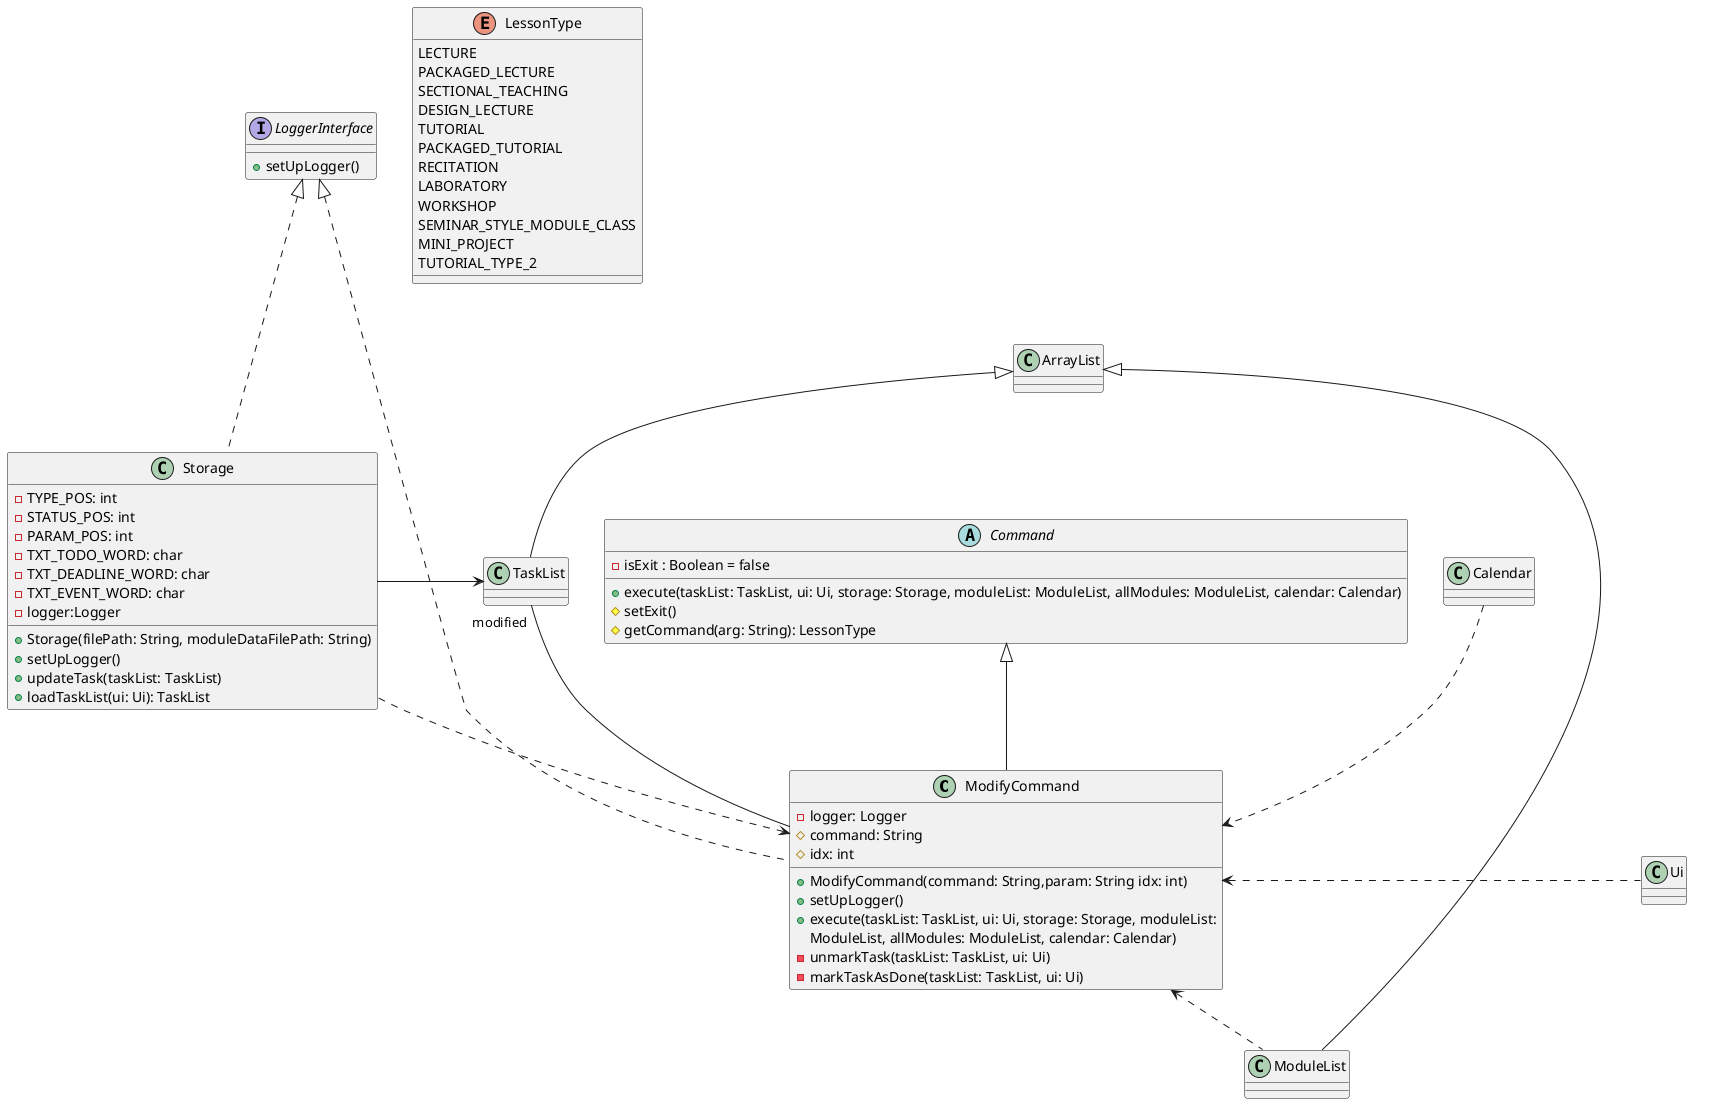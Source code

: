 @startuml
'https://plantuml.com/class-diagram

class ModifyCommand
class TaskList
interface LoggerInterface
class Ui
class Storage
class ArrayList


class ModifyCommand{
    -logger: Logger
    #command: String
    #idx: int
    +ModifyCommand(command: String,param: String idx: int)
    +setUpLogger()
    +execute(taskList: TaskList, ui: Ui, storage: Storage, moduleList:
            ModuleList, allModules: ModuleList, calendar: Calendar)
    -unmarkTask(taskList: TaskList, ui: Ui)
    -markTaskAsDone(taskList: TaskList, ui: Ui)
}



interface LoggerInterface {
    +setUpLogger()
}

abstract class Command {
- isExit : Boolean = false
    + execute(taskList: TaskList, ui: Ui, storage: Storage, moduleList: ModuleList, allModules: ModuleList, calendar: Calendar)
    # setExit()
    # getCommand(arg: String): LessonType
}

enum LessonType {
    LECTURE
    PACKAGED_LECTURE
    SECTIONAL_TEACHING
    DESIGN_LECTURE
    TUTORIAL
    PACKAGED_TUTORIAL
    RECITATION
    LABORATORY
    WORKSHOP
    SEMINAR_STYLE_MODULE_CLASS
    MINI_PROJECT
    TUTORIAL_TYPE_2
}

class Storage{
    -TYPE_POS: int
    -STATUS_POS: int
    -PARAM_POS: int
    -TXT_TODO_WORD: char
    -TXT_DEADLINE_WORD: char
    -TXT_EVENT_WORD: char
    -logger:Logger
     + Storage(filePath: String, moduleDataFilePath: String)
     + setUpLogger()
     + updateTask(taskList: TaskList)
     + loadTaskList(ui: Ui): TaskList
}
class Calendar{
}
class ModuleList{
}

ArrayList <|-- TaskList
Ui -.left-> ModifyCommand
ModifyCommand <.. Storage
ModifyCommand <.. ModuleList
ArrayList <|-- ModuleList
Calendar..> ModifyCommand
Command <|-- ModifyCommand
LoggerInterface <|-.- Storage
LoggerInterface <|-.- ModifyCommand
TaskList "modified"-- ModifyCommand
TaskList <-left- Storage
@enduml